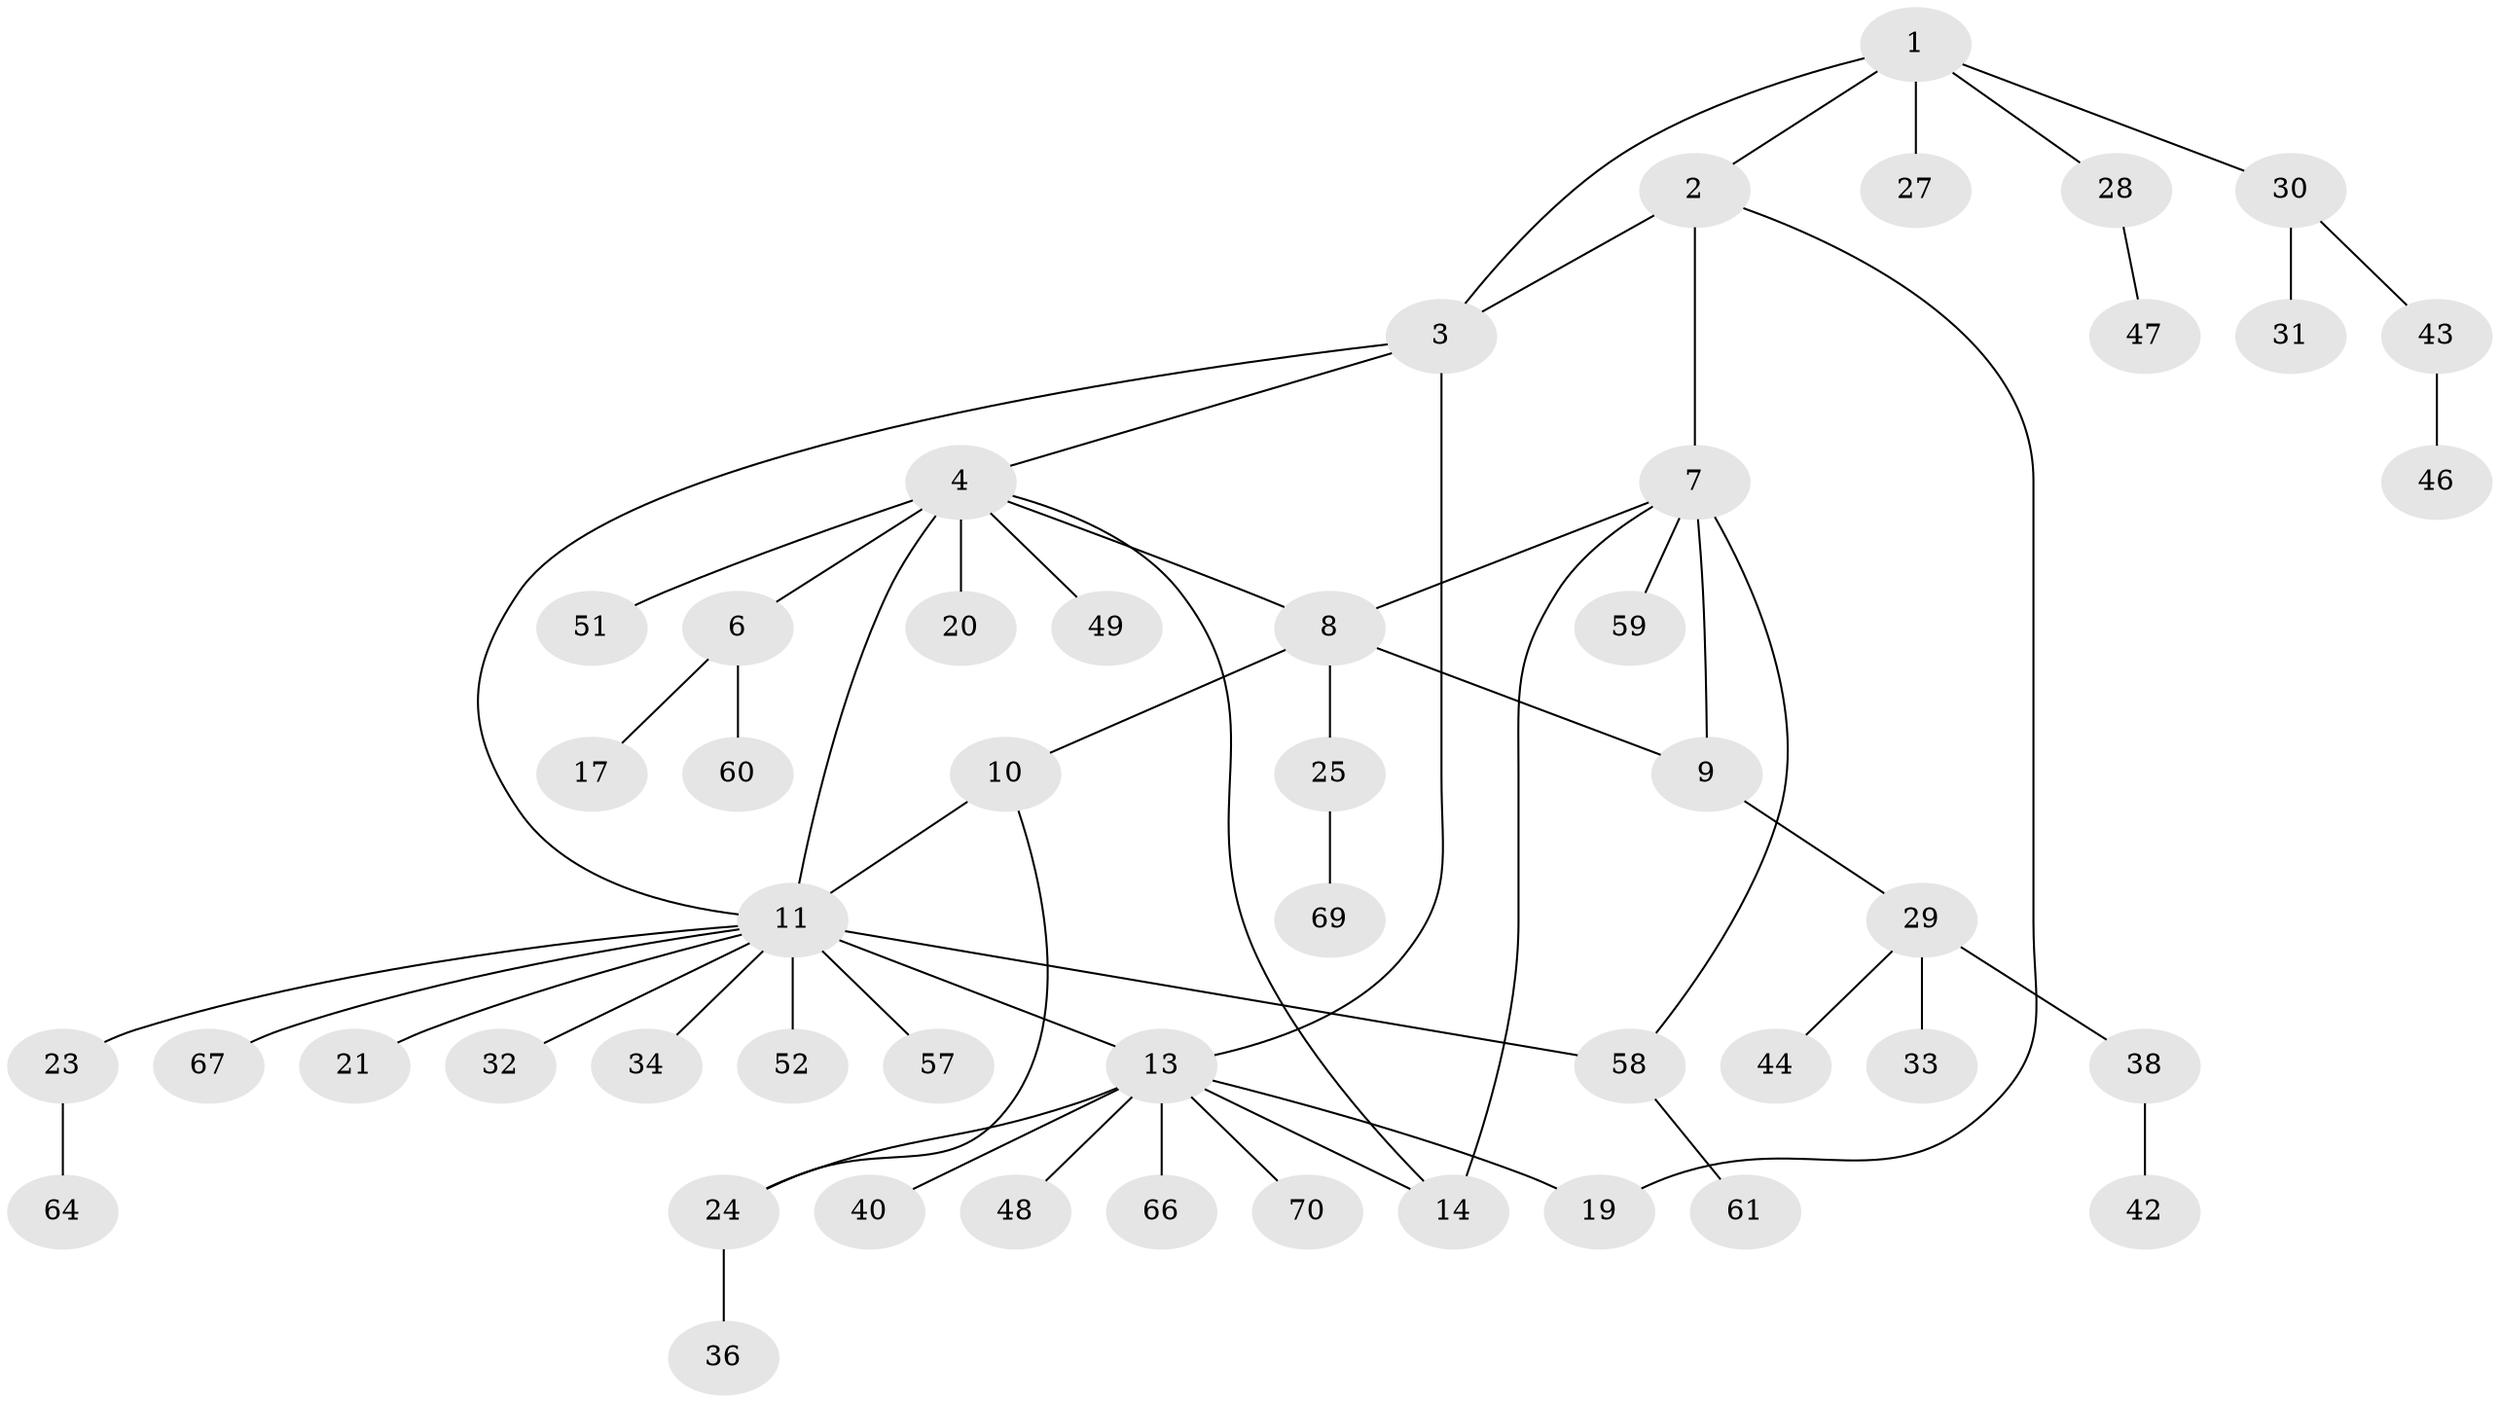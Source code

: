 // original degree distribution, {6: 0.07042253521126761, 5: 0.08450704225352113, 4: 0.08450704225352113, 11: 0.014084507042253521, 7: 0.014084507042253521, 3: 0.056338028169014086, 2: 0.11267605633802817, 1: 0.5633802816901409}
// Generated by graph-tools (version 1.1) at 2025/42/03/06/25 10:42:15]
// undirected, 49 vertices, 59 edges
graph export_dot {
graph [start="1"]
  node [color=gray90,style=filled];
  1 [super="+45"];
  2 [super="+50"];
  3 [super="+68"];
  4 [super="+5"];
  6 [super="+41"];
  7 [super="+16"];
  8 [super="+26"];
  9 [super="+18"];
  10 [super="+56"];
  11 [super="+12"];
  13 [super="+15"];
  14 [super="+63"];
  17 [super="+54"];
  19;
  20;
  21 [super="+22"];
  23 [super="+71"];
  24 [super="+55"];
  25;
  27;
  28 [super="+35"];
  29 [super="+53"];
  30 [super="+37"];
  31;
  32;
  33;
  34;
  36;
  38 [super="+39"];
  40;
  42;
  43 [super="+65"];
  44;
  46;
  47;
  48;
  49;
  51;
  52;
  57;
  58 [super="+62"];
  59;
  60;
  61;
  64;
  66;
  67;
  69;
  70;
  1 -- 2;
  1 -- 3;
  1 -- 27;
  1 -- 28;
  1 -- 30;
  2 -- 3;
  2 -- 7 [weight=2];
  2 -- 19;
  3 -- 4;
  3 -- 13;
  3 -- 11;
  4 -- 6 [weight=2];
  4 -- 8;
  4 -- 14;
  4 -- 49;
  4 -- 51;
  4 -- 20;
  4 -- 11;
  6 -- 17;
  6 -- 60;
  7 -- 8;
  7 -- 9;
  7 -- 14;
  7 -- 58;
  7 -- 59;
  8 -- 9;
  8 -- 10;
  8 -- 25;
  9 -- 29;
  10 -- 11 [weight=2];
  10 -- 24;
  11 -- 57;
  11 -- 32;
  11 -- 34;
  11 -- 67;
  11 -- 13;
  11 -- 52;
  11 -- 21;
  11 -- 23;
  11 -- 58;
  13 -- 14 [weight=2];
  13 -- 40;
  13 -- 70;
  13 -- 48;
  13 -- 66;
  13 -- 19;
  13 -- 24;
  23 -- 64;
  24 -- 36;
  25 -- 69;
  28 -- 47;
  29 -- 33;
  29 -- 38;
  29 -- 44;
  30 -- 31;
  30 -- 43;
  38 -- 42;
  43 -- 46;
  58 -- 61;
}
